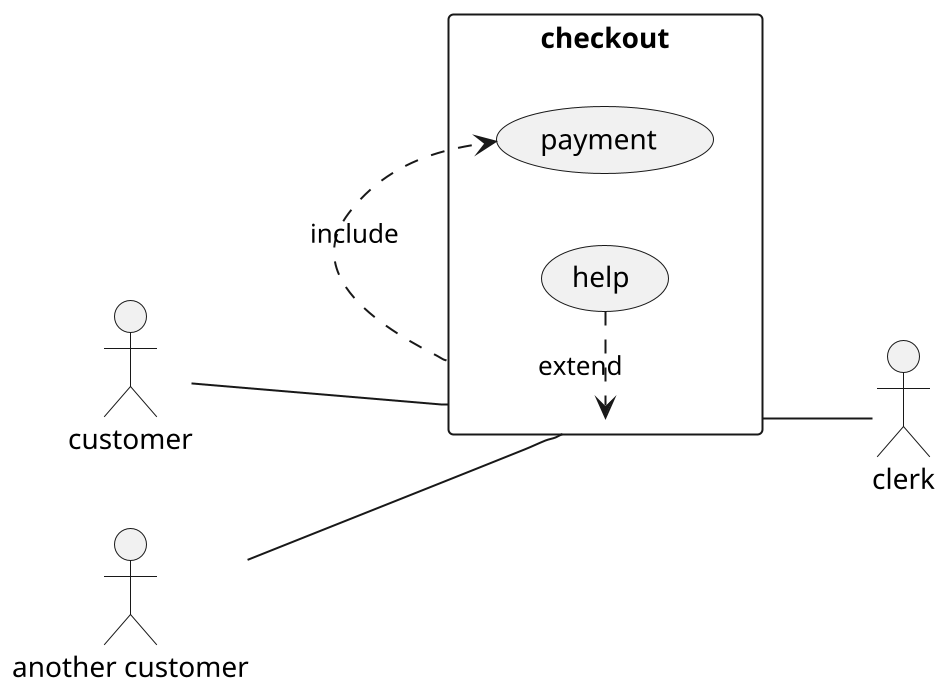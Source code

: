 @startuml
scale 2
left to right direction
skinparam PackageStyle rect
actor customer
actor "another customer" as au
actor clerk
rectangle checkout {
    customer -- (checkout)
    au -- (checkout)
    (checkout).> (payment): include
    (help).> (checkout): extend
    (checkout) -- clerk
}
@enduml